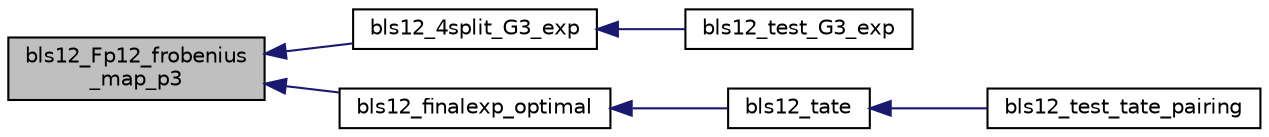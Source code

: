 digraph "bls12_Fp12_frobenius_map_p3"
{
  edge [fontname="Helvetica",fontsize="10",labelfontname="Helvetica",labelfontsize="10"];
  node [fontname="Helvetica",fontsize="10",shape=record];
  rankdir="LR";
  Node23 [label="bls12_Fp12_frobenius\l_map_p3",height=0.2,width=0.4,color="black", fillcolor="grey75", style="filled", fontcolor="black"];
  Node23 -> Node24 [dir="back",color="midnightblue",fontsize="10",style="solid",fontname="Helvetica"];
  Node24 [label="bls12_4split_G3_exp",height=0.2,width=0.4,color="black", fillcolor="white", style="filled",URL="$bls12___g3__exp_8h.html#a9664a6d82c05d087c7e9cf80b657311d"];
  Node24 -> Node25 [dir="back",color="midnightblue",fontsize="10",style="solid",fontname="Helvetica"];
  Node25 [label="bls12_test_G3_exp",height=0.2,width=0.4,color="black", fillcolor="white", style="filled",URL="$bls12__test__pairings_8h.html#a084d9bc232ef377fb2baa2fdb19686b2"];
  Node23 -> Node26 [dir="back",color="midnightblue",fontsize="10",style="solid",fontname="Helvetica"];
  Node26 [label="bls12_finalexp_optimal",height=0.2,width=0.4,color="black", fillcolor="white", style="filled",URL="$bls12__finalexp_8h.html#a7ebeae6dd8ceff07d604ddb47a9cd2a1"];
  Node26 -> Node27 [dir="back",color="midnightblue",fontsize="10",style="solid",fontname="Helvetica"];
  Node27 [label="bls12_tate",height=0.2,width=0.4,color="black", fillcolor="white", style="filled",URL="$bls12__pairings_8h.html#a83edc7fcbac2490ab67a1e6f746bdd68"];
  Node27 -> Node28 [dir="back",color="midnightblue",fontsize="10",style="solid",fontname="Helvetica"];
  Node28 [label="bls12_test_tate_pairing",height=0.2,width=0.4,color="black", fillcolor="white", style="filled",URL="$bls12__test__pairings_8h.html#aab7376446062228691c95fa9ea45da9b"];
}
